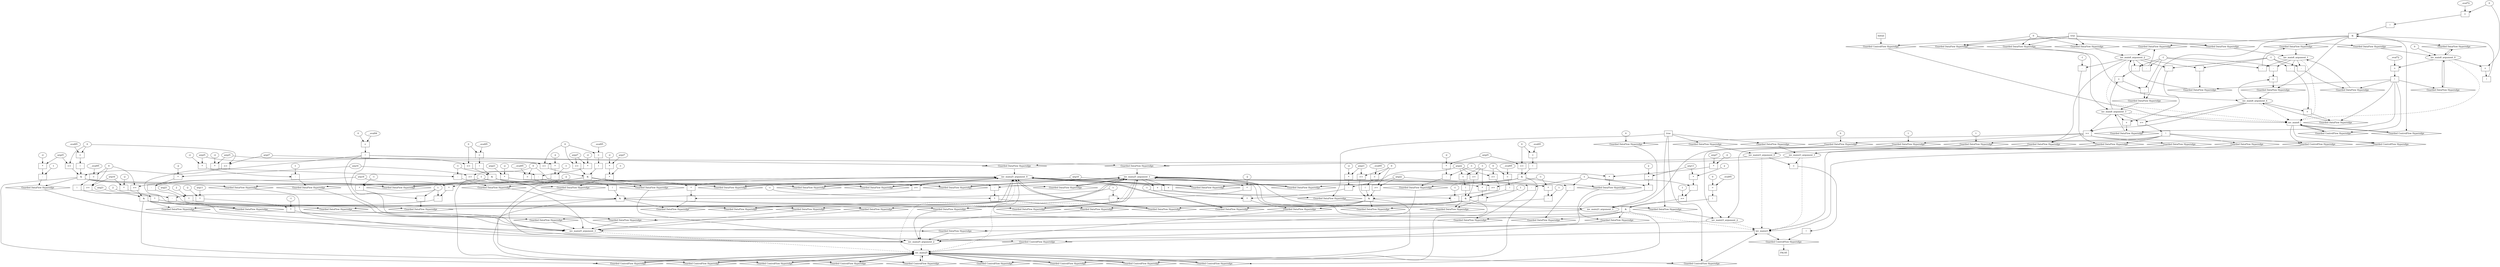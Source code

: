digraph dag {
inv_main23 [label="inv_main23" shape="rect"];
inv_main25 [label="inv_main25" shape="rect"];
inv_main8 [label="inv_main8" shape="rect"];
FALSE [label="FALSE" shape="rect"];
Initial [label="Initial" shape="rect"];
ControlFowHyperEdge_0 [label="Guarded ControlFlow Hyperedge" shape="diamond"];
Initial -> ControlFowHyperEdge_0[label=""]
ControlFowHyperEdge_0 -> inv_main8[label=""]
ControlFowHyperEdge_1 [label="Guarded ControlFlow Hyperedge" shape="diamond"];
inv_main23 -> ControlFowHyperEdge_1[label=""]
ControlFowHyperEdge_1 -> inv_main25[label=""]
ControlFowHyperEdge_2 [label="Guarded ControlFlow Hyperedge" shape="diamond"];
inv_main25 -> ControlFowHyperEdge_2[label=""]
ControlFowHyperEdge_2 -> inv_main23[label=""]
ControlFowHyperEdge_3 [label="Guarded ControlFlow Hyperedge" shape="diamond"];
inv_main25 -> ControlFowHyperEdge_3[label=""]
ControlFowHyperEdge_3 -> inv_main25[label=""]
ControlFowHyperEdge_4 [label="Guarded ControlFlow Hyperedge" shape="diamond"];
inv_main25 -> ControlFowHyperEdge_4[label=""]
ControlFowHyperEdge_4 -> inv_main25[label=""]
ControlFowHyperEdge_5 [label="Guarded ControlFlow Hyperedge" shape="diamond"];
inv_main25 -> ControlFowHyperEdge_5[label=""]
ControlFowHyperEdge_5 -> inv_main25[label=""]
ControlFowHyperEdge_6 [label="Guarded ControlFlow Hyperedge" shape="diamond"];
inv_main25 -> ControlFowHyperEdge_6[label=""]
ControlFowHyperEdge_6 -> inv_main25[label=""]
ControlFowHyperEdge_7 [label="Guarded ControlFlow Hyperedge" shape="diamond"];
inv_main25 -> ControlFowHyperEdge_7[label=""]
ControlFowHyperEdge_7 -> inv_main25[label=""]
ControlFowHyperEdge_8 [label="Guarded ControlFlow Hyperedge" shape="diamond"];
inv_main25 -> ControlFowHyperEdge_8[label=""]
ControlFowHyperEdge_8 -> inv_main25[label=""]
ControlFowHyperEdge_9 [label="Guarded ControlFlow Hyperedge" shape="diamond"];
inv_main25 -> ControlFowHyperEdge_9[label=""]
ControlFowHyperEdge_9 -> inv_main25[label=""]
ControlFowHyperEdge_10 [label="Guarded ControlFlow Hyperedge" shape="diamond"];
inv_main25 -> ControlFowHyperEdge_10[label=""]
ControlFowHyperEdge_10 -> inv_main25[label=""]
ControlFowHyperEdge_11 [label="Guarded ControlFlow Hyperedge" shape="diamond"];
inv_main25 -> ControlFowHyperEdge_11[label=""]
ControlFowHyperEdge_11 -> inv_main25[label=""]
ControlFowHyperEdge_12 [label="Guarded ControlFlow Hyperedge" shape="diamond"];
inv_main8 -> ControlFowHyperEdge_12[label=""]
ControlFowHyperEdge_12 -> inv_main8[label=""]
ControlFowHyperEdge_13 [label="Guarded ControlFlow Hyperedge" shape="diamond"];
inv_main8 -> ControlFowHyperEdge_13[label=""]
ControlFowHyperEdge_13 -> inv_main8[label=""]
ControlFowHyperEdge_14 [label="Guarded ControlFlow Hyperedge" shape="diamond"];
inv_main8 -> ControlFowHyperEdge_14[label=""]
ControlFowHyperEdge_14 -> inv_main23[label=""]
ControlFowHyperEdge_15 [label="Guarded ControlFlow Hyperedge" shape="diamond"];
inv_main8 -> ControlFowHyperEdge_15[label=""]
ControlFowHyperEdge_15 -> inv_main23[label=""]
ControlFowHyperEdge_16 [label="Guarded ControlFlow Hyperedge" shape="diamond"];
inv_main23 -> ControlFowHyperEdge_16[label=""]
ControlFowHyperEdge_16 -> FALSE[label=""]
inv_main8_argument_0 [label="inv_main8_argument_0" shape="oval"];
inv_main8_argument_0 -> inv_main8[label="" style="dashed"]
inv_main8_argument_1 [label="inv_main8_argument_1" shape="oval"];
inv_main8_argument_1 -> inv_main8[label="" style="dashed"]
inv_main8_argument_2 [label="inv_main8_argument_2" shape="oval"];
inv_main8_argument_2 -> inv_main8[label="" style="dashed"]
inv_main8_argument_3 [label="inv_main8_argument_3" shape="oval"];
inv_main8_argument_3 -> inv_main8[label="" style="dashed"]
inv_main8_argument_4 [label="inv_main8_argument_4" shape="oval"];
inv_main8_argument_4 -> inv_main8[label="" style="dashed"]
inv_main25_argument_0 [label="inv_main25_argument_0" shape="oval"];
inv_main25_argument_0 -> inv_main25[label="" style="dashed"]
inv_main25_argument_1 [label="inv_main25_argument_1" shape="oval"];
inv_main25_argument_1 -> inv_main25[label="" style="dashed"]
inv_main25_argument_2 [label="inv_main25_argument_2" shape="oval"];
inv_main25_argument_2 -> inv_main25[label="" style="dashed"]
inv_main25_argument_3 [label="inv_main25_argument_3" shape="oval"];
inv_main25_argument_3 -> inv_main25[label="" style="dashed"]
inv_main23_argument_0 [label="inv_main23_argument_0" shape="oval"];
inv_main23_argument_0 -> inv_main23[label="" style="dashed"]
inv_main23_argument_1 [label="inv_main23_argument_1" shape="oval"];
inv_main23_argument_1 -> inv_main23[label="" style="dashed"]
inv_main23_argument_2 [label="inv_main23_argument_2" shape="oval"];
inv_main23_argument_2 -> inv_main23[label="" style="dashed"]
inv_main23_argument_3 [label="inv_main23_argument_3" shape="oval"];
inv_main23_argument_3 -> inv_main23[label="" style="dashed"]

true_0 [label="true" shape="rect"];
true_0->ControlFowHyperEdge_0 [label=""];
xxxinv_main8___Initial_0xxxdataFlow_0_node_0 [label="0"];

xxxinv_main8___Initial_0xxxdataFlow_0_node_0->DataFowHyperEdge_0_inv_main8_argument_1 [label=""];

xxxinv_main8___Initial_0xxxdataFlow_0_node_0->DataFowHyperEdge_0_inv_main8_argument_2 [label=""];

xxxinv_main8___Initial_0xxxdataFlow_0_node_0->DataFowHyperEdge_0_inv_main8_argument_3 [label=""];

xxxinv_main8___Initial_0xxxdataFlow_0_node_0->DataFowHyperEdge_0_inv_main8_argument_4 [label=""];
xxxinv_main25___inv_main23_1xxxguard_0_node_0 [label="!" shape="rect"];
xxxinv_main25___inv_main23_1xxxguard_0_node_1 [label="=" shape="rect"];
xxxinv_main25___inv_main23_1xxxguard_0_node_2 [label="__eval94"];
xxxinv_main25___inv_main23_1xxxguard_0_node_3 [label="0"];
xxxinv_main25___inv_main23_1xxxguard_0_node_1->xxxinv_main25___inv_main23_1xxxguard_0_node_0
xxxinv_main25___inv_main23_1xxxguard_0_node_2->xxxinv_main25___inv_main23_1xxxguard_0_node_1
xxxinv_main25___inv_main23_1xxxguard_0_node_3->xxxinv_main25___inv_main23_1xxxguard_0_node_1

xxxinv_main25___inv_main23_1xxxguard_0_node_0->ControlFowHyperEdge_1 [label=""];
true_2 [label="true" shape="rect"];
true_2->ControlFowHyperEdge_2 [label=""];
xxxinv_main23___inv_main25_2xxxdataFlow_0_node_0 [label="-" shape="rect"];
xxxinv_main23___inv_main25_2xxxdataFlow_0_node_1 [label="+" shape="rect"];
xxxinv_main23___inv_main25_2xxxdataFlow_0_node_4 [label="-1"];
xxxinv_main23___inv_main25_2xxxdataFlow_0_node_1->xxxinv_main23___inv_main25_2xxxdataFlow_0_node_0
xxxinv_main23___inv_main25_2xxxdataFlow_0_node_4->xxxinv_main23___inv_main25_2xxxdataFlow_0_node_0
inv_main25_argument_0->xxxinv_main23___inv_main25_2xxxdataFlow_0_node_1
inv_main25_argument_1->xxxinv_main23___inv_main25_2xxxdataFlow_0_node_1

xxxinv_main23___inv_main25_2xxxdataFlow_0_node_0->DataFowHyperEdge_2_inv_main23_argument_2 [label=""];
xxxinv_main23___inv_main25_2xxxdataFlow1_node_0 [label="+" shape="rect"];
inv_main25_argument_0->xxxinv_main23___inv_main25_2xxxdataFlow1_node_0
inv_main25_argument_1->xxxinv_main23___inv_main25_2xxxdataFlow1_node_0

xxxinv_main23___inv_main25_2xxxdataFlow1_node_0->DataFowHyperEdge_2_inv_main23_argument_3 [label=""];
xxxinv_main25___inv_main25_3xxx_and [label="&" shape="rect"];
xxxinv_main25___inv_main25_3xxxguard_0_node_0 [label=">=" shape="rect"];
xxxinv_main25___inv_main25_3xxxguard_0_node_1 [label="-" shape="rect"];
xxxinv_main25___inv_main25_3xxxguard_0_node_2 [label="*" shape="rect"];
xxxinv_main25___inv_main25_3xxxguard_0_node_3 [label="2"];
xxxinv_main25___inv_main25_3xxxguard_0_node_6 [label="1"];
xxxinv_main25___inv_main25_3xxxguard_0_node_1->xxxinv_main25___inv_main25_3xxxguard_0_node_0
xxxinv_main25___inv_main25_3xxxguard_0_node_6->xxxinv_main25___inv_main25_3xxxguard_0_node_0
xxxinv_main25___inv_main25_3xxxguard_0_node_2->xxxinv_main25___inv_main25_3xxxguard_0_node_1
xxxinv_main25___inv_main25_3xxxdataFlow_0_node_2->xxxinv_main25___inv_main25_3xxxguard_0_node_1
xxxinv_main25___inv_main25_3xxxguard_0_node_3->xxxinv_main25___inv_main25_3xxxguard_0_node_2
xxxinv_main25___inv_main25_3xxxdataFlow2_node_3->xxxinv_main25___inv_main25_3xxxguard_0_node_2

xxxinv_main25___inv_main25_3xxxguard_0_node_0->xxxinv_main25___inv_main25_3xxx_and [label=""];
xxxinv_main25___inv_main25_3xxxguard1_node_0 [label="!" shape="rect"];
xxxinv_main25___inv_main25_3xxxguard1_node_1 [label="=" shape="rect"];
xxxinv_main25___inv_main25_3xxxguard1_node_2 [label="__eval95"];
xxxinv_main25___inv_main25_3xxxguard1_node_3 [label="0"];
xxxinv_main25___inv_main25_3xxxguard1_node_1->xxxinv_main25___inv_main25_3xxxguard1_node_0
xxxinv_main25___inv_main25_3xxxguard1_node_2->xxxinv_main25___inv_main25_3xxxguard1_node_1
xxxinv_main25___inv_main25_3xxxguard1_node_3->xxxinv_main25___inv_main25_3xxxguard1_node_1

xxxinv_main25___inv_main25_3xxxguard1_node_0->xxxinv_main25___inv_main25_3xxx_and [label=""];
xxxinv_main25___inv_main25_3xxx_and->ControlFowHyperEdge_3 [label=""];
xxxinv_main25___inv_main25_3xxxdataFlow_0_node_0 [label="-" shape="rect"];
xxxinv_main25___inv_main25_3xxxdataFlow_0_node_2 [label="-1"];
inv_main25_argument_0->xxxinv_main25___inv_main25_3xxxdataFlow_0_node_0
xxxinv_main25___inv_main25_3xxxdataFlow_0_node_2->xxxinv_main25___inv_main25_3xxxdataFlow_0_node_0

xxxinv_main25___inv_main25_3xxxdataFlow_0_node_0->DataFowHyperEdge_3_inv_main25_argument_0 [label=""];
xxxinv_main25___inv_main25_3xxxdataFlow1_node_0 [label="-" shape="rect"];
inv_main25_argument_1->xxxinv_main25___inv_main25_3xxxdataFlow1_node_0
xxxinv_main25___inv_main25_3xxxdataFlow_0_node_2->xxxinv_main25___inv_main25_3xxxdataFlow1_node_0

xxxinv_main25___inv_main25_3xxxdataFlow1_node_0->DataFowHyperEdge_3_inv_main25_argument_1 [label=""];
xxxinv_main25___inv_main25_3xxxdataFlow2_node_0 [label="-" shape="rect"];
xxxinv_main25___inv_main25_3xxxdataFlow2_node_1 [label="*" shape="rect"];
xxxinv_main25___inv_main25_3xxxdataFlow2_node_2 [label="2"];
xxxinv_main25___inv_main25_3xxxdataFlow2_node_3 [label="arg13"];
xxxinv_main25___inv_main25_3xxxdataFlow2_node_1->xxxinv_main25___inv_main25_3xxxdataFlow2_node_0
xxxinv_main25___inv_main25_3xxxdataFlow_0_node_2->xxxinv_main25___inv_main25_3xxxdataFlow2_node_0
xxxinv_main25___inv_main25_3xxxdataFlow2_node_2->xxxinv_main25___inv_main25_3xxxdataFlow2_node_1
xxxinv_main25___inv_main25_3xxxdataFlow2_node_3->xxxinv_main25___inv_main25_3xxxdataFlow2_node_1

xxxinv_main25___inv_main25_3xxxdataFlow2_node_0->DataFowHyperEdge_3_inv_main25_argument_2 [label=""];
xxxinv_main25___inv_main25_3xxxdataFlow3_node_0 [label="*" shape="rect"];
xxxinv_main25___inv_main25_3xxxdataFlow3_node_1 [label="-1"];
xxxinv_main25___inv_main25_3xxxdataFlow3_node_2 [label="*" shape="rect"];
xxxinv_main25___inv_main25_3xxxdataFlow3_node_3 [label="-2"];
xxxinv_main25___inv_main25_3xxxdataFlow3_node_4 [label="arg11"];
xxxinv_main25___inv_main25_3xxxdataFlow3_node_1->xxxinv_main25___inv_main25_3xxxdataFlow3_node_0
xxxinv_main25___inv_main25_3xxxdataFlow3_node_2->xxxinv_main25___inv_main25_3xxxdataFlow3_node_0
xxxinv_main25___inv_main25_3xxxdataFlow3_node_4->xxxinv_main25___inv_main25_3xxxdataFlow3_node_2
xxxinv_main25___inv_main25_3xxxdataFlow3_node_3->xxxinv_main25___inv_main25_3xxxdataFlow3_node_2

xxxinv_main25___inv_main25_3xxxdataFlow3_node_0->DataFowHyperEdge_3_inv_main25_argument_3 [label=""];
xxxinv_main25___inv_main25_4xxx_and [label="&" shape="rect"];
xxxinv_main25___inv_main25_4xxxguard_0_node_0 [label="!" shape="rect"];
xxxinv_main25___inv_main25_4xxxguard_0_node_1 [label="=" shape="rect"];
xxxinv_main25___inv_main25_4xxxguard_0_node_2 [label="__eval95"];
xxxinv_main25___inv_main25_4xxxguard_0_node_3 [label="0"];
xxxinv_main25___inv_main25_4xxxguard_0_node_1->xxxinv_main25___inv_main25_4xxxguard_0_node_0
xxxinv_main25___inv_main25_4xxxguard_0_node_2->xxxinv_main25___inv_main25_4xxxguard_0_node_1
xxxinv_main25___inv_main25_4xxxguard_0_node_3->xxxinv_main25___inv_main25_4xxxguard_0_node_1

xxxinv_main25___inv_main25_4xxxguard_0_node_0->xxxinv_main25___inv_main25_4xxx_and [label=""];
xxxinv_main25___inv_main25_4xxxguard1_node_0 [label=">=" shape="rect"];
xxxinv_main25___inv_main25_4xxxdataFlow1_node_4->xxxinv_main25___inv_main25_4xxxguard1_node_0
xxxinv_main25___inv_main25_4xxxguard_0_node_3->xxxinv_main25___inv_main25_4xxxguard1_node_0

xxxinv_main25___inv_main25_4xxxguard1_node_0->xxxinv_main25___inv_main25_4xxx_and [label=""];
xxxinv_main25___inv_main25_4xxxguard2_node_0 [label=">=" shape="rect"];
xxxinv_main25___inv_main25_4xxxdataFlow2_node_4->xxxinv_main25___inv_main25_4xxxguard2_node_0
xxxinv_main25___inv_main25_4xxxguard_0_node_3->xxxinv_main25___inv_main25_4xxxguard2_node_0

xxxinv_main25___inv_main25_4xxxguard2_node_0->xxxinv_main25___inv_main25_4xxx_and [label=""];
xxxinv_main25___inv_main25_4xxx_and->ControlFowHyperEdge_4 [label=""];
xxxinv_main25___inv_main25_4xxxdataFlow_0_node_0 [label="-" shape="rect"];
xxxinv_main25___inv_main25_4xxxdataFlow_0_node_1 [label="1"];
xxxinv_main25___inv_main25_4xxxdataFlow_0_node_2 [label="*" shape="rect"];
xxxinv_main25___inv_main25_4xxxdataFlow_0_node_3 [label="-1"];
xxxinv_main25___inv_main25_4xxxdataFlow_0_node_1->xxxinv_main25___inv_main25_4xxxdataFlow_0_node_0
xxxinv_main25___inv_main25_4xxxdataFlow_0_node_2->xxxinv_main25___inv_main25_4xxxdataFlow_0_node_0
inv_main25_argument_0->xxxinv_main25___inv_main25_4xxxdataFlow_0_node_2
xxxinv_main25___inv_main25_4xxxdataFlow_0_node_3->xxxinv_main25___inv_main25_4xxxdataFlow_0_node_2

xxxinv_main25___inv_main25_4xxxdataFlow_0_node_0->DataFowHyperEdge_4_inv_main25_argument_0 [label=""];
xxxinv_main25___inv_main25_4xxxdataFlow1_node_0 [label="-" shape="rect"];
xxxinv_main25___inv_main25_4xxxdataFlow1_node_2 [label="*" shape="rect"];
xxxinv_main25___inv_main25_4xxxdataFlow1_node_3 [label="-2"];
xxxinv_main25___inv_main25_4xxxdataFlow1_node_4 [label="arg18"];
xxxinv_main25___inv_main25_4xxxdataFlow_0_node_1->xxxinv_main25___inv_main25_4xxxdataFlow1_node_0
xxxinv_main25___inv_main25_4xxxdataFlow1_node_2->xxxinv_main25___inv_main25_4xxxdataFlow1_node_0
xxxinv_main25___inv_main25_4xxxdataFlow1_node_4->xxxinv_main25___inv_main25_4xxxdataFlow1_node_2
xxxinv_main25___inv_main25_4xxxdataFlow1_node_3->xxxinv_main25___inv_main25_4xxxdataFlow1_node_2

xxxinv_main25___inv_main25_4xxxdataFlow1_node_0->DataFowHyperEdge_4_inv_main25_argument_2 [label=""];
xxxinv_main25___inv_main25_4xxxdataFlow2_node_0 [label="-" shape="rect"];
xxxinv_main25___inv_main25_4xxxdataFlow2_node_2 [label="*" shape="rect"];
xxxinv_main25___inv_main25_4xxxdataFlow2_node_3 [label="-2"];
xxxinv_main25___inv_main25_4xxxdataFlow2_node_4 [label="arg16"];
xxxinv_main25___inv_main25_4xxxdataFlow_0_node_1->xxxinv_main25___inv_main25_4xxxdataFlow2_node_0
xxxinv_main25___inv_main25_4xxxdataFlow2_node_2->xxxinv_main25___inv_main25_4xxxdataFlow2_node_0
xxxinv_main25___inv_main25_4xxxdataFlow2_node_4->xxxinv_main25___inv_main25_4xxxdataFlow2_node_2
xxxinv_main25___inv_main25_4xxxdataFlow2_node_3->xxxinv_main25___inv_main25_4xxxdataFlow2_node_2

xxxinv_main25___inv_main25_4xxxdataFlow2_node_0->DataFowHyperEdge_4_inv_main25_argument_3 [label=""];
xxxinv_main25___inv_main25_5xxx_and [label="&" shape="rect"];
xxxinv_main25___inv_main25_5xxxguard_0_node_0 [label="!" shape="rect"];
xxxinv_main25___inv_main25_5xxxguard_0_node_1 [label="=" shape="rect"];
xxxinv_main25___inv_main25_5xxxguard_0_node_2 [label="__eval95"];
xxxinv_main25___inv_main25_5xxxguard_0_node_3 [label="0"];
xxxinv_main25___inv_main25_5xxxguard_0_node_1->xxxinv_main25___inv_main25_5xxxguard_0_node_0
xxxinv_main25___inv_main25_5xxxguard_0_node_2->xxxinv_main25___inv_main25_5xxxguard_0_node_1
xxxinv_main25___inv_main25_5xxxguard_0_node_3->xxxinv_main25___inv_main25_5xxxguard_0_node_1

xxxinv_main25___inv_main25_5xxxguard_0_node_0->xxxinv_main25___inv_main25_5xxx_and [label=""];
xxxinv_main25___inv_main25_5xxxguard1_node_0 [label=">=" shape="rect"];
xxxinv_main25___inv_main25_5xxxdataFlow1_node_4->xxxinv_main25___inv_main25_5xxxguard1_node_0
xxxinv_main25___inv_main25_5xxxguard_0_node_3->xxxinv_main25___inv_main25_5xxxguard1_node_0

xxxinv_main25___inv_main25_5xxxguard1_node_0->xxxinv_main25___inv_main25_5xxx_and [label=""];
xxxinv_main25___inv_main25_5xxxguard2_node_0 [label=">=" shape="rect"];
xxxinv_main25___inv_main25_5xxxguard_0_node_3->xxxinv_main25___inv_main25_5xxxguard2_node_0
xxxinv_main25___inv_main25_5xxxdataFlow2_node_4->xxxinv_main25___inv_main25_5xxxguard2_node_0

xxxinv_main25___inv_main25_5xxxguard2_node_0->xxxinv_main25___inv_main25_5xxx_and [label=""];
xxxinv_main25___inv_main25_5xxx_and->ControlFowHyperEdge_5 [label=""];
xxxinv_main25___inv_main25_5xxxdataFlow_0_node_0 [label="-" shape="rect"];
xxxinv_main25___inv_main25_5xxxdataFlow_0_node_1 [label="1"];
xxxinv_main25___inv_main25_5xxxdataFlow_0_node_2 [label="*" shape="rect"];
xxxinv_main25___inv_main25_5xxxdataFlow_0_node_3 [label="-1"];
xxxinv_main25___inv_main25_5xxxdataFlow_0_node_1->xxxinv_main25___inv_main25_5xxxdataFlow_0_node_0
xxxinv_main25___inv_main25_5xxxdataFlow_0_node_2->xxxinv_main25___inv_main25_5xxxdataFlow_0_node_0
inv_main25_argument_0->xxxinv_main25___inv_main25_5xxxdataFlow_0_node_2
xxxinv_main25___inv_main25_5xxxdataFlow_0_node_3->xxxinv_main25___inv_main25_5xxxdataFlow_0_node_2

xxxinv_main25___inv_main25_5xxxdataFlow_0_node_0->DataFowHyperEdge_5_inv_main25_argument_0 [label=""];
xxxinv_main25___inv_main25_5xxxdataFlow1_node_0 [label="-" shape="rect"];
xxxinv_main25___inv_main25_5xxxdataFlow1_node_2 [label="*" shape="rect"];
xxxinv_main25___inv_main25_5xxxdataFlow1_node_3 [label="-2"];
xxxinv_main25___inv_main25_5xxxdataFlow1_node_4 [label="arg18"];
xxxinv_main25___inv_main25_5xxxdataFlow_0_node_1->xxxinv_main25___inv_main25_5xxxdataFlow1_node_0
xxxinv_main25___inv_main25_5xxxdataFlow1_node_2->xxxinv_main25___inv_main25_5xxxdataFlow1_node_0
xxxinv_main25___inv_main25_5xxxdataFlow1_node_4->xxxinv_main25___inv_main25_5xxxdataFlow1_node_2
xxxinv_main25___inv_main25_5xxxdataFlow1_node_3->xxxinv_main25___inv_main25_5xxxdataFlow1_node_2

xxxinv_main25___inv_main25_5xxxdataFlow1_node_0->DataFowHyperEdge_5_inv_main25_argument_2 [label=""];
xxxinv_main25___inv_main25_5xxxdataFlow2_node_0 [label="-" shape="rect"];
xxxinv_main25___inv_main25_5xxxdataFlow_0_node_3 [label="-1"];
xxxinv_main25___inv_main25_5xxxdataFlow2_node_2 [label="*" shape="rect"];
xxxinv_main25___inv_main25_5xxxdataFlow2_node_3 [label="-2"];
xxxinv_main25___inv_main25_5xxxdataFlow2_node_4 [label="arg16"];
xxxinv_main25___inv_main25_5xxxdataFlow_0_node_3->xxxinv_main25___inv_main25_5xxxdataFlow2_node_0
xxxinv_main25___inv_main25_5xxxdataFlow2_node_2->xxxinv_main25___inv_main25_5xxxdataFlow2_node_0
xxxinv_main25___inv_main25_5xxxdataFlow2_node_4->xxxinv_main25___inv_main25_5xxxdataFlow2_node_2
xxxinv_main25___inv_main25_5xxxdataFlow2_node_3->xxxinv_main25___inv_main25_5xxxdataFlow2_node_2

xxxinv_main25___inv_main25_5xxxdataFlow2_node_0->DataFowHyperEdge_5_inv_main25_argument_3 [label=""];
xxxinv_main25___inv_main25_6xxx_and [label="&" shape="rect"];
xxxinv_main25___inv_main25_6xxxguard_0_node_0 [label="!" shape="rect"];
xxxinv_main25___inv_main25_6xxxguard_0_node_1 [label="=" shape="rect"];
xxxinv_main25___inv_main25_6xxxguard_0_node_2 [label="__eval95"];
xxxinv_main25___inv_main25_6xxxguard_0_node_3 [label="0"];
xxxinv_main25___inv_main25_6xxxguard_0_node_1->xxxinv_main25___inv_main25_6xxxguard_0_node_0
xxxinv_main25___inv_main25_6xxxguard_0_node_2->xxxinv_main25___inv_main25_6xxxguard_0_node_1
xxxinv_main25___inv_main25_6xxxguard_0_node_3->xxxinv_main25___inv_main25_6xxxguard_0_node_1

xxxinv_main25___inv_main25_6xxxguard_0_node_0->xxxinv_main25___inv_main25_6xxx_and [label=""];
xxxinv_main25___inv_main25_6xxxguard1_node_0 [label="!" shape="rect"];
xxxinv_main25___inv_main25_6xxxguard1_node_1 [label="=" shape="rect"];
xxxinv_main25___inv_main25_6xxxdataFlow_0_node_3 [label="-1"];
xxxinv_main25___inv_main25_6xxxguard1_node_1->xxxinv_main25___inv_main25_6xxxguard1_node_0
xxxinv_main25___inv_main25_6xxxdataFlow1_node_6->xxxinv_main25___inv_main25_6xxxguard1_node_1
xxxinv_main25___inv_main25_6xxxdataFlow_0_node_3->xxxinv_main25___inv_main25_6xxxguard1_node_1

xxxinv_main25___inv_main25_6xxxguard1_node_0->xxxinv_main25___inv_main25_6xxx_and [label=""];
xxxinv_main25___inv_main25_6xxxguard2_node_0 [label=">=" shape="rect"];
xxxinv_main25___inv_main25_6xxxguard_0_node_3->xxxinv_main25___inv_main25_6xxxguard2_node_0
xxxinv_main25___inv_main25_6xxxdataFlow1_node_6->xxxinv_main25___inv_main25_6xxxguard2_node_0

xxxinv_main25___inv_main25_6xxxguard2_node_0->xxxinv_main25___inv_main25_6xxx_and [label=""];
xxxinv_main25___inv_main25_6xxxguard3_node_0 [label=">=" shape="rect"];
xxxinv_main25___inv_main25_6xxxdataFlow1_node_6->xxxinv_main25___inv_main25_6xxxguard3_node_0
xxxinv_main25___inv_main25_6xxxdataFlow_0_node_3->xxxinv_main25___inv_main25_6xxxguard3_node_0

xxxinv_main25___inv_main25_6xxxguard3_node_0->xxxinv_main25___inv_main25_6xxx_and [label=""];
xxxinv_main25___inv_main25_6xxx_and->ControlFowHyperEdge_6 [label=""];
xxxinv_main25___inv_main25_6xxxdataFlow_0_node_0 [label="-" shape="rect"];
xxxinv_main25___inv_main25_6xxxdataFlow_0_node_1 [label="1"];
xxxinv_main25___inv_main25_6xxxdataFlow_0_node_2 [label="*" shape="rect"];
xxxinv_main25___inv_main25_6xxxdataFlow_0_node_3 [label="-1"];
xxxinv_main25___inv_main25_6xxxdataFlow_0_node_1->xxxinv_main25___inv_main25_6xxxdataFlow_0_node_0
xxxinv_main25___inv_main25_6xxxdataFlow_0_node_2->xxxinv_main25___inv_main25_6xxxdataFlow_0_node_0
inv_main25_argument_1->xxxinv_main25___inv_main25_6xxxdataFlow_0_node_2
xxxinv_main25___inv_main25_6xxxdataFlow_0_node_3->xxxinv_main25___inv_main25_6xxxdataFlow_0_node_2

xxxinv_main25___inv_main25_6xxxdataFlow_0_node_0->DataFowHyperEdge_6_inv_main25_argument_1 [label=""];
xxxinv_main25___inv_main25_6xxxdataFlow1_node_0 [label="*" shape="rect"];
xxxinv_main25___inv_main25_6xxxdataFlow1_node_1 [label="-1"];
xxxinv_main25___inv_main25_6xxxdataFlow1_node_2 [label="-" shape="rect"];
xxxinv_main25___inv_main25_6xxxdataFlow1_node_3 [label="*" shape="rect"];
xxxinv_main25___inv_main25_6xxxdataFlow1_node_4 [label="-2"];
xxxinv_main25___inv_main25_6xxxdataFlow1_node_5 [label="arg23"];
xxxinv_main25___inv_main25_6xxxdataFlow1_node_6 [label="arg22"];
xxxinv_main25___inv_main25_6xxxdataFlow1_node_1->xxxinv_main25___inv_main25_6xxxdataFlow1_node_0
xxxinv_main25___inv_main25_6xxxdataFlow1_node_2->xxxinv_main25___inv_main25_6xxxdataFlow1_node_0
xxxinv_main25___inv_main25_6xxxdataFlow1_node_3->xxxinv_main25___inv_main25_6xxxdataFlow1_node_2
xxxinv_main25___inv_main25_6xxxdataFlow1_node_6->xxxinv_main25___inv_main25_6xxxdataFlow1_node_2
xxxinv_main25___inv_main25_6xxxdataFlow1_node_4->xxxinv_main25___inv_main25_6xxxdataFlow1_node_3
xxxinv_main25___inv_main25_6xxxdataFlow1_node_5->xxxinv_main25___inv_main25_6xxxdataFlow1_node_3

xxxinv_main25___inv_main25_6xxxdataFlow1_node_0->DataFowHyperEdge_6_inv_main25_argument_2 [label=""];
xxxinv_main25___inv_main25_6xxxdataFlow2_node_0 [label="*" shape="rect"];
xxxinv_main25___inv_main25_6xxxdataFlow2_node_1 [label="2"];
xxxinv_main25___inv_main25_6xxxdataFlow2_node_2 [label="arg21"];
xxxinv_main25___inv_main25_6xxxdataFlow2_node_1->xxxinv_main25___inv_main25_6xxxdataFlow2_node_0
xxxinv_main25___inv_main25_6xxxdataFlow2_node_2->xxxinv_main25___inv_main25_6xxxdataFlow2_node_0

xxxinv_main25___inv_main25_6xxxdataFlow2_node_0->DataFowHyperEdge_6_inv_main25_argument_3 [label=""];
xxxinv_main25___inv_main25_7xxx_and [label="&" shape="rect"];
xxxinv_main25___inv_main25_7xxxguard_0_node_0 [label="!" shape="rect"];
xxxinv_main25___inv_main25_7xxxguard_0_node_1 [label="=" shape="rect"];
xxxinv_main25___inv_main25_7xxxguard_0_node_2 [label="__eval95"];
xxxinv_main25___inv_main25_7xxxguard_0_node_3 [label="0"];
xxxinv_main25___inv_main25_7xxxguard_0_node_1->xxxinv_main25___inv_main25_7xxxguard_0_node_0
xxxinv_main25___inv_main25_7xxxguard_0_node_2->xxxinv_main25___inv_main25_7xxxguard_0_node_1
xxxinv_main25___inv_main25_7xxxguard_0_node_3->xxxinv_main25___inv_main25_7xxxguard_0_node_1

xxxinv_main25___inv_main25_7xxxguard_0_node_0->xxxinv_main25___inv_main25_7xxx_and [label=""];
xxxinv_main25___inv_main25_7xxxguard1_node_0 [label=">=" shape="rect"];
xxxinv_main25___inv_main25_7xxxguard_0_node_3->xxxinv_main25___inv_main25_7xxxguard1_node_0
xxxinv_main25___inv_main25_7xxxdataFlow1_node_5->xxxinv_main25___inv_main25_7xxxguard1_node_0

xxxinv_main25___inv_main25_7xxxguard1_node_0->xxxinv_main25___inv_main25_7xxx_and [label=""];
xxxinv_main25___inv_main25_7xxxguard2_node_0 [label=">=" shape="rect"];
xxxinv_main25___inv_main25_7xxxguard_0_node_3->xxxinv_main25___inv_main25_7xxxguard2_node_0
xxxinv_main25___inv_main25_7xxxdataFlow1_node_6->xxxinv_main25___inv_main25_7xxxguard2_node_0

xxxinv_main25___inv_main25_7xxxguard2_node_0->xxxinv_main25___inv_main25_7xxx_and [label=""];
xxxinv_main25___inv_main25_7xxxguard3_node_0 [label=">=" shape="rect"];
xxxinv_main25___inv_main25_7xxxdataFlow_0_node_3 [label="-1"];
xxxinv_main25___inv_main25_7xxxdataFlow1_node_6->xxxinv_main25___inv_main25_7xxxguard3_node_0
xxxinv_main25___inv_main25_7xxxdataFlow_0_node_3->xxxinv_main25___inv_main25_7xxxguard3_node_0

xxxinv_main25___inv_main25_7xxxguard3_node_0->xxxinv_main25___inv_main25_7xxx_and [label=""];
xxxinv_main25___inv_main25_7xxx_and->ControlFowHyperEdge_7 [label=""];
xxxinv_main25___inv_main25_7xxxdataFlow_0_node_0 [label="-" shape="rect"];
xxxinv_main25___inv_main25_7xxxdataFlow_0_node_1 [label="1"];
xxxinv_main25___inv_main25_7xxxdataFlow_0_node_2 [label="*" shape="rect"];
xxxinv_main25___inv_main25_7xxxdataFlow_0_node_3 [label="-1"];
xxxinv_main25___inv_main25_7xxxdataFlow_0_node_1->xxxinv_main25___inv_main25_7xxxdataFlow_0_node_0
xxxinv_main25___inv_main25_7xxxdataFlow_0_node_2->xxxinv_main25___inv_main25_7xxxdataFlow_0_node_0
inv_main25_argument_1->xxxinv_main25___inv_main25_7xxxdataFlow_0_node_2
xxxinv_main25___inv_main25_7xxxdataFlow_0_node_3->xxxinv_main25___inv_main25_7xxxdataFlow_0_node_2

xxxinv_main25___inv_main25_7xxxdataFlow_0_node_0->DataFowHyperEdge_7_inv_main25_argument_1 [label=""];
xxxinv_main25___inv_main25_7xxxdataFlow1_node_0 [label="*" shape="rect"];
xxxinv_main25___inv_main25_7xxxdataFlow1_node_1 [label="-1"];
xxxinv_main25___inv_main25_7xxxdataFlow1_node_2 [label="-" shape="rect"];
xxxinv_main25___inv_main25_7xxxdataFlow1_node_3 [label="*" shape="rect"];
xxxinv_main25___inv_main25_7xxxdataFlow1_node_4 [label="-2"];
xxxinv_main25___inv_main25_7xxxdataFlow1_node_5 [label="arg23"];
xxxinv_main25___inv_main25_7xxxdataFlow1_node_6 [label="arg22"];
xxxinv_main25___inv_main25_7xxxdataFlow1_node_1->xxxinv_main25___inv_main25_7xxxdataFlow1_node_0
xxxinv_main25___inv_main25_7xxxdataFlow1_node_2->xxxinv_main25___inv_main25_7xxxdataFlow1_node_0
xxxinv_main25___inv_main25_7xxxdataFlow1_node_3->xxxinv_main25___inv_main25_7xxxdataFlow1_node_2
xxxinv_main25___inv_main25_7xxxdataFlow1_node_6->xxxinv_main25___inv_main25_7xxxdataFlow1_node_2
xxxinv_main25___inv_main25_7xxxdataFlow1_node_4->xxxinv_main25___inv_main25_7xxxdataFlow1_node_3
xxxinv_main25___inv_main25_7xxxdataFlow1_node_5->xxxinv_main25___inv_main25_7xxxdataFlow1_node_3

xxxinv_main25___inv_main25_7xxxdataFlow1_node_0->DataFowHyperEdge_7_inv_main25_argument_2 [label=""];
xxxinv_main25___inv_main25_7xxxdataFlow2_node_0 [label="*" shape="rect"];
xxxinv_main25___inv_main25_7xxxdataFlow2_node_1 [label="2"];
xxxinv_main25___inv_main25_7xxxdataFlow2_node_2 [label="arg21"];
xxxinv_main25___inv_main25_7xxxdataFlow2_node_1->xxxinv_main25___inv_main25_7xxxdataFlow2_node_0
xxxinv_main25___inv_main25_7xxxdataFlow2_node_2->xxxinv_main25___inv_main25_7xxxdataFlow2_node_0

xxxinv_main25___inv_main25_7xxxdataFlow2_node_0->DataFowHyperEdge_7_inv_main25_argument_3 [label=""];
xxxinv_main25___inv_main25_8xxx_and [label="&" shape="rect"];
xxxinv_main25___inv_main25_8xxxguard_0_node_0 [label="!" shape="rect"];
xxxinv_main25___inv_main25_8xxxguard_0_node_1 [label="=" shape="rect"];
xxxinv_main25___inv_main25_8xxxguard_0_node_2 [label="__eval95"];
xxxinv_main25___inv_main25_8xxxguard_0_node_3 [label="0"];
xxxinv_main25___inv_main25_8xxxguard_0_node_1->xxxinv_main25___inv_main25_8xxxguard_0_node_0
xxxinv_main25___inv_main25_8xxxguard_0_node_2->xxxinv_main25___inv_main25_8xxxguard_0_node_1
xxxinv_main25___inv_main25_8xxxguard_0_node_3->xxxinv_main25___inv_main25_8xxxguard_0_node_1

xxxinv_main25___inv_main25_8xxxguard_0_node_0->xxxinv_main25___inv_main25_8xxx_and [label=""];
xxxinv_main25___inv_main25_8xxxguard1_node_0 [label=">=" shape="rect"];
xxxinv_main25___inv_main25_8xxxguard_0_node_3->xxxinv_main25___inv_main25_8xxxguard1_node_0
xxxinv_main25___inv_main25_8xxxdataFlow_0_node_4->xxxinv_main25___inv_main25_8xxxguard1_node_0

xxxinv_main25___inv_main25_8xxxguard1_node_0->xxxinv_main25___inv_main25_8xxx_and [label=""];
xxxinv_main25___inv_main25_8xxxguard2_node_0 [label=">=" shape="rect"];
xxxinv_main25___inv_main25_8xxxdataFlow1_node_4->xxxinv_main25___inv_main25_8xxxguard2_node_0
xxxinv_main25___inv_main25_8xxxguard_0_node_3->xxxinv_main25___inv_main25_8xxxguard2_node_0

xxxinv_main25___inv_main25_8xxxguard2_node_0->xxxinv_main25___inv_main25_8xxx_and [label=""];
xxxinv_main25___inv_main25_8xxx_and->ControlFowHyperEdge_8 [label=""];
xxxinv_main25___inv_main25_8xxxdataFlow_0_node_0 [label="-" shape="rect"];
xxxinv_main25___inv_main25_8xxxdataFlow_0_node_1 [label="-1"];
xxxinv_main25___inv_main25_8xxxdataFlow_0_node_2 [label="*" shape="rect"];
xxxinv_main25___inv_main25_8xxxdataFlow_0_node_3 [label="-2"];
xxxinv_main25___inv_main25_8xxxdataFlow_0_node_4 [label="arg27"];
xxxinv_main25___inv_main25_8xxxdataFlow_0_node_1->xxxinv_main25___inv_main25_8xxxdataFlow_0_node_0
xxxinv_main25___inv_main25_8xxxdataFlow_0_node_2->xxxinv_main25___inv_main25_8xxxdataFlow_0_node_0
xxxinv_main25___inv_main25_8xxxdataFlow_0_node_4->xxxinv_main25___inv_main25_8xxxdataFlow_0_node_2
xxxinv_main25___inv_main25_8xxxdataFlow_0_node_3->xxxinv_main25___inv_main25_8xxxdataFlow_0_node_2

xxxinv_main25___inv_main25_8xxxdataFlow_0_node_0->DataFowHyperEdge_8_inv_main25_argument_2 [label=""];
xxxinv_main25___inv_main25_8xxxdataFlow1_node_0 [label="-" shape="rect"];
xxxinv_main25___inv_main25_8xxxdataFlow1_node_1 [label="1"];
xxxinv_main25___inv_main25_8xxxdataFlow1_node_2 [label="*" shape="rect"];
xxxinv_main25___inv_main25_8xxxdataFlow1_node_3 [label="-2"];
xxxinv_main25___inv_main25_8xxxdataFlow1_node_4 [label="arg25"];
xxxinv_main25___inv_main25_8xxxdataFlow1_node_1->xxxinv_main25___inv_main25_8xxxdataFlow1_node_0
xxxinv_main25___inv_main25_8xxxdataFlow1_node_2->xxxinv_main25___inv_main25_8xxxdataFlow1_node_0
xxxinv_main25___inv_main25_8xxxdataFlow1_node_4->xxxinv_main25___inv_main25_8xxxdataFlow1_node_2
xxxinv_main25___inv_main25_8xxxdataFlow1_node_3->xxxinv_main25___inv_main25_8xxxdataFlow1_node_2

xxxinv_main25___inv_main25_8xxxdataFlow1_node_0->DataFowHyperEdge_8_inv_main25_argument_3 [label=""];
xxxinv_main25___inv_main25_9xxx_and [label="&" shape="rect"];
xxxinv_main25___inv_main25_9xxxguard_0_node_0 [label="!" shape="rect"];
xxxinv_main25___inv_main25_9xxxguard_0_node_1 [label="=" shape="rect"];
xxxinv_main25___inv_main25_9xxxguard_0_node_2 [label="__eval95"];
xxxinv_main25___inv_main25_9xxxguard_0_node_3 [label="0"];
xxxinv_main25___inv_main25_9xxxguard_0_node_1->xxxinv_main25___inv_main25_9xxxguard_0_node_0
xxxinv_main25___inv_main25_9xxxguard_0_node_2->xxxinv_main25___inv_main25_9xxxguard_0_node_1
xxxinv_main25___inv_main25_9xxxguard_0_node_3->xxxinv_main25___inv_main25_9xxxguard_0_node_1

xxxinv_main25___inv_main25_9xxxguard_0_node_0->xxxinv_main25___inv_main25_9xxx_and [label=""];
xxxinv_main25___inv_main25_9xxxguard1_node_0 [label=">=" shape="rect"];
xxxinv_main25___inv_main25_9xxxdataFlow1_node_4->xxxinv_main25___inv_main25_9xxxguard1_node_0
xxxinv_main25___inv_main25_9xxxguard_0_node_3->xxxinv_main25___inv_main25_9xxxguard1_node_0

xxxinv_main25___inv_main25_9xxxguard1_node_0->xxxinv_main25___inv_main25_9xxx_and [label=""];
xxxinv_main25___inv_main25_9xxx_and->ControlFowHyperEdge_9 [label=""];
xxxinv_main25___inv_main25_9xxxdataFlow_0_node_0 [label="*" shape="rect"];
xxxinv_main25___inv_main25_9xxxdataFlow_0_node_1 [label="-1"];
xxxinv_main25___inv_main25_9xxxdataFlow_0_node_2 [label="*" shape="rect"];
xxxinv_main25___inv_main25_9xxxdataFlow_0_node_3 [label="-2"];
xxxinv_main25___inv_main25_9xxxdataFlow_0_node_4 [label="arg27"];
xxxinv_main25___inv_main25_9xxxdataFlow_0_node_1->xxxinv_main25___inv_main25_9xxxdataFlow_0_node_0
xxxinv_main25___inv_main25_9xxxdataFlow_0_node_2->xxxinv_main25___inv_main25_9xxxdataFlow_0_node_0
xxxinv_main25___inv_main25_9xxxdataFlow_0_node_4->xxxinv_main25___inv_main25_9xxxdataFlow_0_node_2
xxxinv_main25___inv_main25_9xxxdataFlow_0_node_3->xxxinv_main25___inv_main25_9xxxdataFlow_0_node_2

xxxinv_main25___inv_main25_9xxxdataFlow_0_node_0->DataFowHyperEdge_9_inv_main25_argument_2 [label=""];
xxxinv_main25___inv_main25_9xxxdataFlow1_node_0 [label="-" shape="rect"];
xxxinv_main25___inv_main25_9xxxdataFlow1_node_1 [label="1"];
xxxinv_main25___inv_main25_9xxxdataFlow1_node_2 [label="*" shape="rect"];
xxxinv_main25___inv_main25_9xxxdataFlow1_node_3 [label="-2"];
xxxinv_main25___inv_main25_9xxxdataFlow1_node_4 [label="arg25"];
xxxinv_main25___inv_main25_9xxxdataFlow1_node_1->xxxinv_main25___inv_main25_9xxxdataFlow1_node_0
xxxinv_main25___inv_main25_9xxxdataFlow1_node_2->xxxinv_main25___inv_main25_9xxxdataFlow1_node_0
xxxinv_main25___inv_main25_9xxxdataFlow1_node_4->xxxinv_main25___inv_main25_9xxxdataFlow1_node_2
xxxinv_main25___inv_main25_9xxxdataFlow1_node_3->xxxinv_main25___inv_main25_9xxxdataFlow1_node_2

xxxinv_main25___inv_main25_9xxxdataFlow1_node_0->DataFowHyperEdge_9_inv_main25_argument_3 [label=""];
xxxinv_main25___inv_main25_10xxx_and [label="&" shape="rect"];
xxxinv_main25___inv_main25_10xxxguard_0_node_0 [label="!" shape="rect"];
xxxinv_main25___inv_main25_10xxxguard_0_node_1 [label="=" shape="rect"];
xxxinv_main25___inv_main25_10xxxguard_0_node_2 [label="__eval95"];
xxxinv_main25___inv_main25_10xxxguard_0_node_3 [label="0"];
xxxinv_main25___inv_main25_10xxxguard_0_node_1->xxxinv_main25___inv_main25_10xxxguard_0_node_0
xxxinv_main25___inv_main25_10xxxguard_0_node_2->xxxinv_main25___inv_main25_10xxxguard_0_node_1
xxxinv_main25___inv_main25_10xxxguard_0_node_3->xxxinv_main25___inv_main25_10xxxguard_0_node_1

xxxinv_main25___inv_main25_10xxxguard_0_node_0->xxxinv_main25___inv_main25_10xxx_and [label=""];
xxxinv_main25___inv_main25_10xxxguard1_node_0 [label=">=" shape="rect"];
xxxinv_main25___inv_main25_10xxxguard_0_node_3->xxxinv_main25___inv_main25_10xxxguard1_node_0
xxxinv_main25___inv_main25_10xxxdataFlow_0_node_4->xxxinv_main25___inv_main25_10xxxguard1_node_0

xxxinv_main25___inv_main25_10xxxguard1_node_0->xxxinv_main25___inv_main25_10xxx_and [label=""];
xxxinv_main25___inv_main25_10xxxguard2_node_0 [label=">=" shape="rect"];
xxxinv_main25___inv_main25_10xxxguard_0_node_3->xxxinv_main25___inv_main25_10xxxguard2_node_0
xxxinv_main25___inv_main25_10xxxdataFlow1_node_4->xxxinv_main25___inv_main25_10xxxguard2_node_0

xxxinv_main25___inv_main25_10xxxguard2_node_0->xxxinv_main25___inv_main25_10xxx_and [label=""];
xxxinv_main25___inv_main25_10xxx_and->ControlFowHyperEdge_10 [label=""];
xxxinv_main25___inv_main25_10xxxdataFlow_0_node_0 [label="-" shape="rect"];
xxxinv_main25___inv_main25_10xxxdataFlow_0_node_1 [label="-1"];
xxxinv_main25___inv_main25_10xxxdataFlow_0_node_2 [label="*" shape="rect"];
xxxinv_main25___inv_main25_10xxxdataFlow_0_node_3 [label="-2"];
xxxinv_main25___inv_main25_10xxxdataFlow_0_node_4 [label="arg27"];
xxxinv_main25___inv_main25_10xxxdataFlow_0_node_1->xxxinv_main25___inv_main25_10xxxdataFlow_0_node_0
xxxinv_main25___inv_main25_10xxxdataFlow_0_node_2->xxxinv_main25___inv_main25_10xxxdataFlow_0_node_0
xxxinv_main25___inv_main25_10xxxdataFlow_0_node_4->xxxinv_main25___inv_main25_10xxxdataFlow_0_node_2
xxxinv_main25___inv_main25_10xxxdataFlow_0_node_3->xxxinv_main25___inv_main25_10xxxdataFlow_0_node_2

xxxinv_main25___inv_main25_10xxxdataFlow_0_node_0->DataFowHyperEdge_10_inv_main25_argument_2 [label=""];
xxxinv_main25___inv_main25_10xxxdataFlow1_node_0 [label="-" shape="rect"];
xxxinv_main25___inv_main25_10xxxdataFlow1_node_2 [label="*" shape="rect"];
xxxinv_main25___inv_main25_10xxxdataFlow1_node_3 [label="-2"];
xxxinv_main25___inv_main25_10xxxdataFlow1_node_4 [label="arg25"];
xxxinv_main25___inv_main25_10xxxdataFlow_0_node_1->xxxinv_main25___inv_main25_10xxxdataFlow1_node_0
xxxinv_main25___inv_main25_10xxxdataFlow1_node_2->xxxinv_main25___inv_main25_10xxxdataFlow1_node_0
xxxinv_main25___inv_main25_10xxxdataFlow1_node_4->xxxinv_main25___inv_main25_10xxxdataFlow1_node_2
xxxinv_main25___inv_main25_10xxxdataFlow1_node_3->xxxinv_main25___inv_main25_10xxxdataFlow1_node_2

xxxinv_main25___inv_main25_10xxxdataFlow1_node_0->DataFowHyperEdge_10_inv_main25_argument_3 [label=""];
xxxinv_main25___inv_main25_11xxx_and [label="&" shape="rect"];
xxxinv_main25___inv_main25_11xxxguard_0_node_0 [label="!" shape="rect"];
xxxinv_main25___inv_main25_11xxxguard_0_node_1 [label="=" shape="rect"];
xxxinv_main25___inv_main25_11xxxguard_0_node_2 [label="__eval95"];
xxxinv_main25___inv_main25_11xxxguard_0_node_3 [label="0"];
xxxinv_main25___inv_main25_11xxxguard_0_node_1->xxxinv_main25___inv_main25_11xxxguard_0_node_0
xxxinv_main25___inv_main25_11xxxguard_0_node_2->xxxinv_main25___inv_main25_11xxxguard_0_node_1
xxxinv_main25___inv_main25_11xxxguard_0_node_3->xxxinv_main25___inv_main25_11xxxguard_0_node_1

xxxinv_main25___inv_main25_11xxxguard_0_node_0->xxxinv_main25___inv_main25_11xxx_and [label=""];
xxxinv_main25___inv_main25_11xxxguard1_node_0 [label=">=" shape="rect"];
xxxinv_main25___inv_main25_11xxxguard_0_node_3->xxxinv_main25___inv_main25_11xxxguard1_node_0
xxxinv_main25___inv_main25_11xxxdataFlow1_node_4->xxxinv_main25___inv_main25_11xxxguard1_node_0

xxxinv_main25___inv_main25_11xxxguard1_node_0->xxxinv_main25___inv_main25_11xxx_and [label=""];
xxxinv_main25___inv_main25_11xxx_and->ControlFowHyperEdge_11 [label=""];
xxxinv_main25___inv_main25_11xxxdataFlow_0_node_0 [label="*" shape="rect"];
xxxinv_main25___inv_main25_11xxxdataFlow_0_node_1 [label="-1"];
xxxinv_main25___inv_main25_11xxxdataFlow_0_node_2 [label="*" shape="rect"];
xxxinv_main25___inv_main25_11xxxdataFlow_0_node_3 [label="-2"];
xxxinv_main25___inv_main25_11xxxdataFlow_0_node_4 [label="arg27"];
xxxinv_main25___inv_main25_11xxxdataFlow_0_node_1->xxxinv_main25___inv_main25_11xxxdataFlow_0_node_0
xxxinv_main25___inv_main25_11xxxdataFlow_0_node_2->xxxinv_main25___inv_main25_11xxxdataFlow_0_node_0
xxxinv_main25___inv_main25_11xxxdataFlow_0_node_4->xxxinv_main25___inv_main25_11xxxdataFlow_0_node_2
xxxinv_main25___inv_main25_11xxxdataFlow_0_node_3->xxxinv_main25___inv_main25_11xxxdataFlow_0_node_2

xxxinv_main25___inv_main25_11xxxdataFlow_0_node_0->DataFowHyperEdge_11_inv_main25_argument_2 [label=""];
xxxinv_main25___inv_main25_11xxxdataFlow1_node_0 [label="-" shape="rect"];
xxxinv_main25___inv_main25_11xxxdataFlow_0_node_1 [label="-1"];
xxxinv_main25___inv_main25_11xxxdataFlow1_node_2 [label="*" shape="rect"];
xxxinv_main25___inv_main25_11xxxdataFlow1_node_3 [label="-2"];
xxxinv_main25___inv_main25_11xxxdataFlow1_node_4 [label="arg25"];
xxxinv_main25___inv_main25_11xxxdataFlow_0_node_1->xxxinv_main25___inv_main25_11xxxdataFlow1_node_0
xxxinv_main25___inv_main25_11xxxdataFlow1_node_2->xxxinv_main25___inv_main25_11xxxdataFlow1_node_0
xxxinv_main25___inv_main25_11xxxdataFlow1_node_4->xxxinv_main25___inv_main25_11xxxdataFlow1_node_2
xxxinv_main25___inv_main25_11xxxdataFlow1_node_3->xxxinv_main25___inv_main25_11xxxdataFlow1_node_2

xxxinv_main25___inv_main25_11xxxdataFlow1_node_0->DataFowHyperEdge_11_inv_main25_argument_3 [label=""];
xxxinv_main8___inv_main8_12xxx_and [label="&" shape="rect"];
xxxinv_main8___inv_main8_12xxxguard_0_node_0 [label="!" shape="rect"];
xxxinv_main8___inv_main8_12xxxguard_0_node_1 [label="=" shape="rect"];
xxxinv_main8___inv_main8_12xxxguard_0_node_3 [label="0"];
xxxinv_main8___inv_main8_12xxxguard_0_node_1->xxxinv_main8___inv_main8_12xxxguard_0_node_0
inv_main8_argument_0->xxxinv_main8___inv_main8_12xxxguard_0_node_1
xxxinv_main8___inv_main8_12xxxguard_0_node_3->xxxinv_main8___inv_main8_12xxxguard_0_node_1

xxxinv_main8___inv_main8_12xxxguard_0_node_0->xxxinv_main8___inv_main8_12xxx_and [label=""];
xxxinv_main8___inv_main8_12xxxguard1_node_0 [label="!" shape="rect"];
xxxinv_main8___inv_main8_12xxxguard1_node_1 [label="=" shape="rect"];
xxxinv_main8___inv_main8_12xxxguard1_node_2 [label="__eval72"];
xxxinv_main8___inv_main8_12xxxguard1_node_1->xxxinv_main8___inv_main8_12xxxguard1_node_0
xxxinv_main8___inv_main8_12xxxguard1_node_2->xxxinv_main8___inv_main8_12xxxguard1_node_1
xxxinv_main8___inv_main8_12xxxguard_0_node_3->xxxinv_main8___inv_main8_12xxxguard1_node_1

xxxinv_main8___inv_main8_12xxxguard1_node_0->xxxinv_main8___inv_main8_12xxx_and [label=""];
xxxinv_main8___inv_main8_12xxx_and->ControlFowHyperEdge_12 [label=""];
xxxinv_main8___inv_main8_12xxxdataFlow_0_node_0 [label="-" shape="rect"];
xxxinv_main8___inv_main8_12xxxdataFlow_0_node_2 [label="-1"];
inv_main8_argument_1->xxxinv_main8___inv_main8_12xxxdataFlow_0_node_0
xxxinv_main8___inv_main8_12xxxdataFlow_0_node_2->xxxinv_main8___inv_main8_12xxxdataFlow_0_node_0

xxxinv_main8___inv_main8_12xxxdataFlow_0_node_0->DataFowHyperEdge_12_inv_main8_argument_1 [label=""];
xxxinv_main8___inv_main8_12xxxdataFlow1_node_0 [label="-" shape="rect"];
inv_main8_argument_2->xxxinv_main8___inv_main8_12xxxdataFlow1_node_0
xxxinv_main8___inv_main8_12xxxdataFlow_0_node_2->xxxinv_main8___inv_main8_12xxxdataFlow1_node_0

xxxinv_main8___inv_main8_12xxxdataFlow1_node_0->DataFowHyperEdge_12_inv_main8_argument_2 [label=""];
xxxinv_main8___inv_main8_12xxxdataFlow2_node_0 [label="-" shape="rect"];
xxxinv_main8___inv_main8_12xxxdataFlow2_node_1 [label="+" shape="rect"];
xxxinv_main8___inv_main8_12xxxdataFlow2_node_3 [label="-" shape="rect"];
xxxinv_main8___inv_main8_12xxxdataFlow2_node_1->xxxinv_main8___inv_main8_12xxxdataFlow2_node_0
xxxinv_main8___inv_main8_12xxxdataFlow_0_node_2->xxxinv_main8___inv_main8_12xxxdataFlow2_node_0
inv_main8_argument_3->xxxinv_main8___inv_main8_12xxxdataFlow2_node_1
xxxinv_main8___inv_main8_12xxxdataFlow2_node_3->xxxinv_main8___inv_main8_12xxxdataFlow2_node_1
inv_main8_argument_2->xxxinv_main8___inv_main8_12xxxdataFlow2_node_3
xxxinv_main8___inv_main8_12xxxdataFlow_0_node_2->xxxinv_main8___inv_main8_12xxxdataFlow2_node_3

xxxinv_main8___inv_main8_12xxxdataFlow2_node_0->DataFowHyperEdge_12_inv_main8_argument_3 [label=""];
xxxinv_main8___inv_main8_12xxxdataFlow3_node_0 [label="+" shape="rect"];
xxxinv_main8___inv_main8_12xxxdataFlow3_node_2 [label="-" shape="rect"];
inv_main8_argument_4->xxxinv_main8___inv_main8_12xxxdataFlow3_node_0
xxxinv_main8___inv_main8_12xxxdataFlow3_node_2->xxxinv_main8___inv_main8_12xxxdataFlow3_node_0
inv_main8_argument_1->xxxinv_main8___inv_main8_12xxxdataFlow3_node_2
xxxinv_main8___inv_main8_12xxxdataFlow_0_node_2->xxxinv_main8___inv_main8_12xxxdataFlow3_node_2

xxxinv_main8___inv_main8_12xxxdataFlow3_node_0->DataFowHyperEdge_12_inv_main8_argument_4 [label=""];
xxxinv_main8___inv_main8_13xxxguard_0_node_0 [label="!" shape="rect"];
xxxinv_main8___inv_main8_13xxxguard_0_node_1 [label="=" shape="rect"];
xxxinv_main8___inv_main8_13xxxguard_0_node_2 [label="__eval72"];
xxxinv_main8___inv_main8_13xxxguard_0_node_1->xxxinv_main8___inv_main8_13xxxguard_0_node_0
xxxinv_main8___inv_main8_13xxxguard_0_node_2->xxxinv_main8___inv_main8_13xxxguard_0_node_1
inv_main8_argument_0->xxxinv_main8___inv_main8_13xxxguard_0_node_1

xxxinv_main8___inv_main8_13xxxguard_0_node_0->ControlFowHyperEdge_13 [label=""];
xxxinv_main8___inv_main8_13xxxdataFlow_0_node_0 [label="-" shape="rect"];
xxxinv_main8___inv_main8_13xxxdataFlow_0_node_2 [label="-1"];
inv_main8_argument_1->xxxinv_main8___inv_main8_13xxxdataFlow_0_node_0
xxxinv_main8___inv_main8_13xxxdataFlow_0_node_2->xxxinv_main8___inv_main8_13xxxdataFlow_0_node_0

xxxinv_main8___inv_main8_13xxxdataFlow_0_node_0->DataFowHyperEdge_13_inv_main8_argument_1 [label=""];
xxxinv_main8___inv_main8_13xxxdataFlow1_node_0 [label="-" shape="rect"];
inv_main8_argument_2->xxxinv_main8___inv_main8_13xxxdataFlow1_node_0
xxxinv_main8___inv_main8_13xxxdataFlow_0_node_2->xxxinv_main8___inv_main8_13xxxdataFlow1_node_0

xxxinv_main8___inv_main8_13xxxdataFlow1_node_0->DataFowHyperEdge_13_inv_main8_argument_2 [label=""];
xxxinv_main8___inv_main8_13xxxdataFlow2_node_0 [label="+" shape="rect"];
xxxinv_main8___inv_main8_13xxxdataFlow2_node_2 [label="-" shape="rect"];
inv_main8_argument_3->xxxinv_main8___inv_main8_13xxxdataFlow2_node_0
xxxinv_main8___inv_main8_13xxxdataFlow2_node_2->xxxinv_main8___inv_main8_13xxxdataFlow2_node_0
inv_main8_argument_2->xxxinv_main8___inv_main8_13xxxdataFlow2_node_2
xxxinv_main8___inv_main8_13xxxdataFlow_0_node_2->xxxinv_main8___inv_main8_13xxxdataFlow2_node_2

xxxinv_main8___inv_main8_13xxxdataFlow2_node_0->DataFowHyperEdge_13_inv_main8_argument_3 [label=""];
xxxinv_main8___inv_main8_13xxxdataFlow3_node_0 [label="+" shape="rect"];
xxxinv_main8___inv_main8_13xxxdataFlow3_node_2 [label="-" shape="rect"];
inv_main8_argument_4->xxxinv_main8___inv_main8_13xxxdataFlow3_node_0
xxxinv_main8___inv_main8_13xxxdataFlow3_node_2->xxxinv_main8___inv_main8_13xxxdataFlow3_node_0
inv_main8_argument_1->xxxinv_main8___inv_main8_13xxxdataFlow3_node_2
xxxinv_main8___inv_main8_13xxxdataFlow_0_node_2->xxxinv_main8___inv_main8_13xxxdataFlow3_node_2

xxxinv_main8___inv_main8_13xxxdataFlow3_node_0->DataFowHyperEdge_13_inv_main8_argument_4 [label=""];

inv_main8_argument_0->DataFowHyperEdge_13_inv_main8_argument_0 [label=""];
xxxinv_main23___inv_main8_14xxxguard_0_node_0 [label=">=" shape="rect"];
inv_main8_argument_3->xxxinv_main23___inv_main8_14xxxguard_0_node_0
inv_main8_argument_4->xxxinv_main23___inv_main8_14xxxguard_0_node_0

xxxinv_main23___inv_main8_14xxxguard_0_node_0->ControlFowHyperEdge_14 [label=""];

inv_main8_argument_2->DataFowHyperEdge_14_inv_main23_argument_0 [label=""];
xxxinv_main23___inv_main8_14xxxdataFlow1_node_0 [label="1"];

xxxinv_main23___inv_main8_14xxxdataFlow1_node_0->DataFowHyperEdge_14_inv_main23_argument_2 [label=""];
xxxinv_main23___inv_main8_14xxxdataFlow2_node_0 [label="0"];

xxxinv_main23___inv_main8_14xxxdataFlow2_node_0->DataFowHyperEdge_14_inv_main23_argument_3 [label=""];
xxxinv_main23___inv_main8_15xxxguard_0_node_0 [label="!" shape="rect"];
xxxinv_main23___inv_main8_15xxxguard_0_node_1 [label=">=" shape="rect"];
xxxinv_main23___inv_main8_15xxxguard_0_node_1->xxxinv_main23___inv_main8_15xxxguard_0_node_0
inv_main8_argument_3->xxxinv_main23___inv_main8_15xxxguard_0_node_1
inv_main8_argument_4->xxxinv_main23___inv_main8_15xxxguard_0_node_1

xxxinv_main23___inv_main8_15xxxguard_0_node_0->ControlFowHyperEdge_15 [label=""];
xxxinv_main23___inv_main8_15xxxdataFlow_0_node_0 [label="-" shape="rect"];
xxxinv_main23___inv_main8_15xxxdataFlow_0_node_2 [label="-1"];
inv_main8_argument_2->xxxinv_main23___inv_main8_15xxxdataFlow_0_node_0
xxxinv_main23___inv_main8_15xxxdataFlow_0_node_2->xxxinv_main23___inv_main8_15xxxdataFlow_0_node_0

xxxinv_main23___inv_main8_15xxxdataFlow_0_node_0->DataFowHyperEdge_15_inv_main23_argument_0 [label=""];
xxxinv_main23___inv_main8_15xxxdataFlow1_node_0 [label="1"];

xxxinv_main23___inv_main8_15xxxdataFlow1_node_0->DataFowHyperEdge_15_inv_main23_argument_2 [label=""];
xxxinv_main23___inv_main8_15xxxdataFlow2_node_0 [label="0"];

xxxinv_main23___inv_main8_15xxxdataFlow2_node_0->DataFowHyperEdge_15_inv_main23_argument_3 [label=""];
xxxFALSE___inv_main23_16xxxguard_0_node_0 [label="!" shape="rect"];
xxxFALSE___inv_main23_16xxxguard_0_node_1 [label="=" shape="rect"];
xxxFALSE___inv_main23_16xxxguard_0_node_1->xxxFALSE___inv_main23_16xxxguard_0_node_0
inv_main23_argument_0->xxxFALSE___inv_main23_16xxxguard_0_node_1
inv_main23_argument_1->xxxFALSE___inv_main23_16xxxguard_0_node_1

xxxFALSE___inv_main23_16xxxguard_0_node_0->ControlFowHyperEdge_16 [label=""];
DataFowHyperEdge_0_inv_main8_argument_0 [label="Guarded DataFlow Hyperedge" shape="diamond"];
DataFowHyperEdge_0_inv_main8_argument_0 -> inv_main8_argument_0[label=""]
true_0->DataFowHyperEdge_0_inv_main8_argument_0 [label=""];
DataFowHyperEdge_0_inv_main8_argument_1 [label="Guarded DataFlow Hyperedge" shape="diamond"];
DataFowHyperEdge_0_inv_main8_argument_1 -> inv_main8_argument_1[label=""]
true_0->DataFowHyperEdge_0_inv_main8_argument_1 [label=""];
DataFowHyperEdge_0_inv_main8_argument_2 [label="Guarded DataFlow Hyperedge" shape="diamond"];
DataFowHyperEdge_0_inv_main8_argument_2 -> inv_main8_argument_2[label=""]
true_0->DataFowHyperEdge_0_inv_main8_argument_2 [label=""];
DataFowHyperEdge_0_inv_main8_argument_3 [label="Guarded DataFlow Hyperedge" shape="diamond"];
DataFowHyperEdge_0_inv_main8_argument_3 -> inv_main8_argument_3[label=""]
true_0->DataFowHyperEdge_0_inv_main8_argument_3 [label=""];
DataFowHyperEdge_0_inv_main8_argument_4 [label="Guarded DataFlow Hyperedge" shape="diamond"];
DataFowHyperEdge_0_inv_main8_argument_4 -> inv_main8_argument_4[label=""]
true_0->DataFowHyperEdge_0_inv_main8_argument_4 [label=""];
DataFowHyperEdge_1_inv_main25_argument_0 [label="Guarded DataFlow Hyperedge" shape="diamond"];
DataFowHyperEdge_1_inv_main25_argument_0 -> inv_main25_argument_0[label=""]
xxxinv_main25___inv_main23_1xxxguard_0_node_0 -> DataFowHyperEdge_1_inv_main25_argument_0[label=""]
DataFowHyperEdge_1_inv_main25_argument_1 [label="Guarded DataFlow Hyperedge" shape="diamond"];
DataFowHyperEdge_1_inv_main25_argument_1 -> inv_main25_argument_1[label=""]
xxxinv_main25___inv_main23_1xxxguard_0_node_0 -> DataFowHyperEdge_1_inv_main25_argument_1[label=""]
DataFowHyperEdge_1_inv_main25_argument_2 [label="Guarded DataFlow Hyperedge" shape="diamond"];
DataFowHyperEdge_1_inv_main25_argument_2 -> inv_main25_argument_2[label=""]
xxxinv_main25___inv_main23_1xxxguard_0_node_0 -> DataFowHyperEdge_1_inv_main25_argument_2[label=""]
DataFowHyperEdge_1_inv_main25_argument_3 [label="Guarded DataFlow Hyperedge" shape="diamond"];
DataFowHyperEdge_1_inv_main25_argument_3 -> inv_main25_argument_3[label=""]
xxxinv_main25___inv_main23_1xxxguard_0_node_0 -> DataFowHyperEdge_1_inv_main25_argument_3[label=""]
DataFowHyperEdge_2_inv_main23_argument_0 [label="Guarded DataFlow Hyperedge" shape="diamond"];
DataFowHyperEdge_2_inv_main23_argument_0 -> inv_main23_argument_0[label=""]
true_2->DataFowHyperEdge_2_inv_main23_argument_0 [label=""];
DataFowHyperEdge_2_inv_main23_argument_1 [label="Guarded DataFlow Hyperedge" shape="diamond"];
DataFowHyperEdge_2_inv_main23_argument_1 -> inv_main23_argument_1[label=""]
true_2->DataFowHyperEdge_2_inv_main23_argument_1 [label=""];
DataFowHyperEdge_2_inv_main23_argument_2 [label="Guarded DataFlow Hyperedge" shape="diamond"];
DataFowHyperEdge_2_inv_main23_argument_2 -> inv_main23_argument_2[label=""]
true_2->DataFowHyperEdge_2_inv_main23_argument_2 [label=""];
DataFowHyperEdge_2_inv_main23_argument_3 [label="Guarded DataFlow Hyperedge" shape="diamond"];
DataFowHyperEdge_2_inv_main23_argument_3 -> inv_main23_argument_3[label=""]
true_2->DataFowHyperEdge_2_inv_main23_argument_3 [label=""];
DataFowHyperEdge_3_inv_main25_argument_0 [label="Guarded DataFlow Hyperedge" shape="diamond"];
DataFowHyperEdge_3_inv_main25_argument_0 -> inv_main25_argument_0[label=""]
xxxinv_main25___inv_main25_3xxx_and -> DataFowHyperEdge_3_inv_main25_argument_0[label=""]
DataFowHyperEdge_3_inv_main25_argument_1 [label="Guarded DataFlow Hyperedge" shape="diamond"];
DataFowHyperEdge_3_inv_main25_argument_1 -> inv_main25_argument_1[label=""]
xxxinv_main25___inv_main25_3xxx_and -> DataFowHyperEdge_3_inv_main25_argument_1[label=""]
DataFowHyperEdge_3_inv_main25_argument_2 [label="Guarded DataFlow Hyperedge" shape="diamond"];
DataFowHyperEdge_3_inv_main25_argument_2 -> inv_main25_argument_2[label=""]
xxxinv_main25___inv_main25_3xxx_and -> DataFowHyperEdge_3_inv_main25_argument_2[label=""]
DataFowHyperEdge_3_inv_main25_argument_3 [label="Guarded DataFlow Hyperedge" shape="diamond"];
DataFowHyperEdge_3_inv_main25_argument_3 -> inv_main25_argument_3[label=""]
xxxinv_main25___inv_main25_3xxx_and -> DataFowHyperEdge_3_inv_main25_argument_3[label=""]
DataFowHyperEdge_4_inv_main25_argument_0 [label="Guarded DataFlow Hyperedge" shape="diamond"];
DataFowHyperEdge_4_inv_main25_argument_0 -> inv_main25_argument_0[label=""]
xxxinv_main25___inv_main25_4xxx_and -> DataFowHyperEdge_4_inv_main25_argument_0[label=""]
DataFowHyperEdge_4_inv_main25_argument_1 [label="Guarded DataFlow Hyperedge" shape="diamond"];
DataFowHyperEdge_4_inv_main25_argument_1 -> inv_main25_argument_1[label=""]
xxxinv_main25___inv_main25_4xxx_and -> DataFowHyperEdge_4_inv_main25_argument_1[label=""]
DataFowHyperEdge_4_inv_main25_argument_2 [label="Guarded DataFlow Hyperedge" shape="diamond"];
DataFowHyperEdge_4_inv_main25_argument_2 -> inv_main25_argument_2[label=""]
xxxinv_main25___inv_main25_4xxx_and -> DataFowHyperEdge_4_inv_main25_argument_2[label=""]
DataFowHyperEdge_4_inv_main25_argument_3 [label="Guarded DataFlow Hyperedge" shape="diamond"];
DataFowHyperEdge_4_inv_main25_argument_3 -> inv_main25_argument_3[label=""]
xxxinv_main25___inv_main25_4xxx_and -> DataFowHyperEdge_4_inv_main25_argument_3[label=""]
DataFowHyperEdge_5_inv_main25_argument_0 [label="Guarded DataFlow Hyperedge" shape="diamond"];
DataFowHyperEdge_5_inv_main25_argument_0 -> inv_main25_argument_0[label=""]
xxxinv_main25___inv_main25_5xxx_and -> DataFowHyperEdge_5_inv_main25_argument_0[label=""]
DataFowHyperEdge_5_inv_main25_argument_1 [label="Guarded DataFlow Hyperedge" shape="diamond"];
DataFowHyperEdge_5_inv_main25_argument_1 -> inv_main25_argument_1[label=""]
xxxinv_main25___inv_main25_5xxx_and -> DataFowHyperEdge_5_inv_main25_argument_1[label=""]
DataFowHyperEdge_5_inv_main25_argument_2 [label="Guarded DataFlow Hyperedge" shape="diamond"];
DataFowHyperEdge_5_inv_main25_argument_2 -> inv_main25_argument_2[label=""]
xxxinv_main25___inv_main25_5xxx_and -> DataFowHyperEdge_5_inv_main25_argument_2[label=""]
DataFowHyperEdge_5_inv_main25_argument_3 [label="Guarded DataFlow Hyperedge" shape="diamond"];
DataFowHyperEdge_5_inv_main25_argument_3 -> inv_main25_argument_3[label=""]
xxxinv_main25___inv_main25_5xxx_and -> DataFowHyperEdge_5_inv_main25_argument_3[label=""]
DataFowHyperEdge_6_inv_main25_argument_0 [label="Guarded DataFlow Hyperedge" shape="diamond"];
DataFowHyperEdge_6_inv_main25_argument_0 -> inv_main25_argument_0[label=""]
xxxinv_main25___inv_main25_6xxx_and -> DataFowHyperEdge_6_inv_main25_argument_0[label=""]
DataFowHyperEdge_6_inv_main25_argument_1 [label="Guarded DataFlow Hyperedge" shape="diamond"];
DataFowHyperEdge_6_inv_main25_argument_1 -> inv_main25_argument_1[label=""]
xxxinv_main25___inv_main25_6xxx_and -> DataFowHyperEdge_6_inv_main25_argument_1[label=""]
DataFowHyperEdge_6_inv_main25_argument_2 [label="Guarded DataFlow Hyperedge" shape="diamond"];
DataFowHyperEdge_6_inv_main25_argument_2 -> inv_main25_argument_2[label=""]
xxxinv_main25___inv_main25_6xxx_and -> DataFowHyperEdge_6_inv_main25_argument_2[label=""]
DataFowHyperEdge_6_inv_main25_argument_3 [label="Guarded DataFlow Hyperedge" shape="diamond"];
DataFowHyperEdge_6_inv_main25_argument_3 -> inv_main25_argument_3[label=""]
xxxinv_main25___inv_main25_6xxx_and -> DataFowHyperEdge_6_inv_main25_argument_3[label=""]
DataFowHyperEdge_7_inv_main25_argument_0 [label="Guarded DataFlow Hyperedge" shape="diamond"];
DataFowHyperEdge_7_inv_main25_argument_0 -> inv_main25_argument_0[label=""]
xxxinv_main25___inv_main25_7xxx_and -> DataFowHyperEdge_7_inv_main25_argument_0[label=""]
DataFowHyperEdge_7_inv_main25_argument_1 [label="Guarded DataFlow Hyperedge" shape="diamond"];
DataFowHyperEdge_7_inv_main25_argument_1 -> inv_main25_argument_1[label=""]
xxxinv_main25___inv_main25_7xxx_and -> DataFowHyperEdge_7_inv_main25_argument_1[label=""]
DataFowHyperEdge_7_inv_main25_argument_2 [label="Guarded DataFlow Hyperedge" shape="diamond"];
DataFowHyperEdge_7_inv_main25_argument_2 -> inv_main25_argument_2[label=""]
xxxinv_main25___inv_main25_7xxx_and -> DataFowHyperEdge_7_inv_main25_argument_2[label=""]
DataFowHyperEdge_7_inv_main25_argument_3 [label="Guarded DataFlow Hyperedge" shape="diamond"];
DataFowHyperEdge_7_inv_main25_argument_3 -> inv_main25_argument_3[label=""]
xxxinv_main25___inv_main25_7xxx_and -> DataFowHyperEdge_7_inv_main25_argument_3[label=""]
DataFowHyperEdge_8_inv_main25_argument_0 [label="Guarded DataFlow Hyperedge" shape="diamond"];
DataFowHyperEdge_8_inv_main25_argument_0 -> inv_main25_argument_0[label=""]
xxxinv_main25___inv_main25_8xxx_and -> DataFowHyperEdge_8_inv_main25_argument_0[label=""]
DataFowHyperEdge_8_inv_main25_argument_1 [label="Guarded DataFlow Hyperedge" shape="diamond"];
DataFowHyperEdge_8_inv_main25_argument_1 -> inv_main25_argument_1[label=""]
xxxinv_main25___inv_main25_8xxx_and -> DataFowHyperEdge_8_inv_main25_argument_1[label=""]
DataFowHyperEdge_8_inv_main25_argument_2 [label="Guarded DataFlow Hyperedge" shape="diamond"];
DataFowHyperEdge_8_inv_main25_argument_2 -> inv_main25_argument_2[label=""]
xxxinv_main25___inv_main25_8xxx_and -> DataFowHyperEdge_8_inv_main25_argument_2[label=""]
DataFowHyperEdge_8_inv_main25_argument_3 [label="Guarded DataFlow Hyperedge" shape="diamond"];
DataFowHyperEdge_8_inv_main25_argument_3 -> inv_main25_argument_3[label=""]
xxxinv_main25___inv_main25_8xxx_and -> DataFowHyperEdge_8_inv_main25_argument_3[label=""]
DataFowHyperEdge_9_inv_main25_argument_0 [label="Guarded DataFlow Hyperedge" shape="diamond"];
DataFowHyperEdge_9_inv_main25_argument_0 -> inv_main25_argument_0[label=""]
xxxinv_main25___inv_main25_9xxx_and -> DataFowHyperEdge_9_inv_main25_argument_0[label=""]
DataFowHyperEdge_9_inv_main25_argument_1 [label="Guarded DataFlow Hyperedge" shape="diamond"];
DataFowHyperEdge_9_inv_main25_argument_1 -> inv_main25_argument_1[label=""]
xxxinv_main25___inv_main25_9xxx_and -> DataFowHyperEdge_9_inv_main25_argument_1[label=""]
DataFowHyperEdge_9_inv_main25_argument_2 [label="Guarded DataFlow Hyperedge" shape="diamond"];
DataFowHyperEdge_9_inv_main25_argument_2 -> inv_main25_argument_2[label=""]
xxxinv_main25___inv_main25_9xxx_and -> DataFowHyperEdge_9_inv_main25_argument_2[label=""]
DataFowHyperEdge_9_inv_main25_argument_3 [label="Guarded DataFlow Hyperedge" shape="diamond"];
DataFowHyperEdge_9_inv_main25_argument_3 -> inv_main25_argument_3[label=""]
xxxinv_main25___inv_main25_9xxx_and -> DataFowHyperEdge_9_inv_main25_argument_3[label=""]
DataFowHyperEdge_10_inv_main25_argument_0 [label="Guarded DataFlow Hyperedge" shape="diamond"];
DataFowHyperEdge_10_inv_main25_argument_0 -> inv_main25_argument_0[label=""]
xxxinv_main25___inv_main25_10xxx_and -> DataFowHyperEdge_10_inv_main25_argument_0[label=""]
DataFowHyperEdge_10_inv_main25_argument_1 [label="Guarded DataFlow Hyperedge" shape="diamond"];
DataFowHyperEdge_10_inv_main25_argument_1 -> inv_main25_argument_1[label=""]
xxxinv_main25___inv_main25_10xxx_and -> DataFowHyperEdge_10_inv_main25_argument_1[label=""]
DataFowHyperEdge_10_inv_main25_argument_2 [label="Guarded DataFlow Hyperedge" shape="diamond"];
DataFowHyperEdge_10_inv_main25_argument_2 -> inv_main25_argument_2[label=""]
xxxinv_main25___inv_main25_10xxx_and -> DataFowHyperEdge_10_inv_main25_argument_2[label=""]
DataFowHyperEdge_10_inv_main25_argument_3 [label="Guarded DataFlow Hyperedge" shape="diamond"];
DataFowHyperEdge_10_inv_main25_argument_3 -> inv_main25_argument_3[label=""]
xxxinv_main25___inv_main25_10xxx_and -> DataFowHyperEdge_10_inv_main25_argument_3[label=""]
DataFowHyperEdge_11_inv_main25_argument_0 [label="Guarded DataFlow Hyperedge" shape="diamond"];
DataFowHyperEdge_11_inv_main25_argument_0 -> inv_main25_argument_0[label=""]
xxxinv_main25___inv_main25_11xxx_and -> DataFowHyperEdge_11_inv_main25_argument_0[label=""]
DataFowHyperEdge_11_inv_main25_argument_1 [label="Guarded DataFlow Hyperedge" shape="diamond"];
DataFowHyperEdge_11_inv_main25_argument_1 -> inv_main25_argument_1[label=""]
xxxinv_main25___inv_main25_11xxx_and -> DataFowHyperEdge_11_inv_main25_argument_1[label=""]
DataFowHyperEdge_11_inv_main25_argument_2 [label="Guarded DataFlow Hyperedge" shape="diamond"];
DataFowHyperEdge_11_inv_main25_argument_2 -> inv_main25_argument_2[label=""]
xxxinv_main25___inv_main25_11xxx_and -> DataFowHyperEdge_11_inv_main25_argument_2[label=""]
DataFowHyperEdge_11_inv_main25_argument_3 [label="Guarded DataFlow Hyperedge" shape="diamond"];
DataFowHyperEdge_11_inv_main25_argument_3 -> inv_main25_argument_3[label=""]
xxxinv_main25___inv_main25_11xxx_and -> DataFowHyperEdge_11_inv_main25_argument_3[label=""]
DataFowHyperEdge_12_inv_main8_argument_0 [label="Guarded DataFlow Hyperedge" shape="diamond"];
DataFowHyperEdge_12_inv_main8_argument_0 -> inv_main8_argument_0[label=""]
xxxinv_main8___inv_main8_12xxx_and -> DataFowHyperEdge_12_inv_main8_argument_0[label=""]
DataFowHyperEdge_12_inv_main8_argument_1 [label="Guarded DataFlow Hyperedge" shape="diamond"];
DataFowHyperEdge_12_inv_main8_argument_1 -> inv_main8_argument_1[label=""]
xxxinv_main8___inv_main8_12xxx_and -> DataFowHyperEdge_12_inv_main8_argument_1[label=""]
DataFowHyperEdge_12_inv_main8_argument_2 [label="Guarded DataFlow Hyperedge" shape="diamond"];
DataFowHyperEdge_12_inv_main8_argument_2 -> inv_main8_argument_2[label=""]
xxxinv_main8___inv_main8_12xxx_and -> DataFowHyperEdge_12_inv_main8_argument_2[label=""]
DataFowHyperEdge_12_inv_main8_argument_3 [label="Guarded DataFlow Hyperedge" shape="diamond"];
DataFowHyperEdge_12_inv_main8_argument_3 -> inv_main8_argument_3[label=""]
xxxinv_main8___inv_main8_12xxx_and -> DataFowHyperEdge_12_inv_main8_argument_3[label=""]
DataFowHyperEdge_12_inv_main8_argument_4 [label="Guarded DataFlow Hyperedge" shape="diamond"];
DataFowHyperEdge_12_inv_main8_argument_4 -> inv_main8_argument_4[label=""]
xxxinv_main8___inv_main8_12xxx_and -> DataFowHyperEdge_12_inv_main8_argument_4[label=""]
DataFowHyperEdge_13_inv_main8_argument_0 [label="Guarded DataFlow Hyperedge" shape="diamond"];
DataFowHyperEdge_13_inv_main8_argument_0 -> inv_main8_argument_0[label=""]
xxxinv_main8___inv_main8_13xxxguard_0_node_0 -> DataFowHyperEdge_13_inv_main8_argument_0[label=""]
DataFowHyperEdge_13_inv_main8_argument_1 [label="Guarded DataFlow Hyperedge" shape="diamond"];
DataFowHyperEdge_13_inv_main8_argument_1 -> inv_main8_argument_1[label=""]
xxxinv_main8___inv_main8_13xxxguard_0_node_0 -> DataFowHyperEdge_13_inv_main8_argument_1[label=""]
DataFowHyperEdge_13_inv_main8_argument_2 [label="Guarded DataFlow Hyperedge" shape="diamond"];
DataFowHyperEdge_13_inv_main8_argument_2 -> inv_main8_argument_2[label=""]
xxxinv_main8___inv_main8_13xxxguard_0_node_0 -> DataFowHyperEdge_13_inv_main8_argument_2[label=""]
DataFowHyperEdge_13_inv_main8_argument_3 [label="Guarded DataFlow Hyperedge" shape="diamond"];
DataFowHyperEdge_13_inv_main8_argument_3 -> inv_main8_argument_3[label=""]
xxxinv_main8___inv_main8_13xxxguard_0_node_0 -> DataFowHyperEdge_13_inv_main8_argument_3[label=""]
DataFowHyperEdge_13_inv_main8_argument_4 [label="Guarded DataFlow Hyperedge" shape="diamond"];
DataFowHyperEdge_13_inv_main8_argument_4 -> inv_main8_argument_4[label=""]
xxxinv_main8___inv_main8_13xxxguard_0_node_0 -> DataFowHyperEdge_13_inv_main8_argument_4[label=""]
DataFowHyperEdge_14_inv_main23_argument_0 [label="Guarded DataFlow Hyperedge" shape="diamond"];
DataFowHyperEdge_14_inv_main23_argument_0 -> inv_main23_argument_0[label=""]
xxxinv_main23___inv_main8_14xxxguard_0_node_0 -> DataFowHyperEdge_14_inv_main23_argument_0[label=""]
DataFowHyperEdge_14_inv_main23_argument_1 [label="Guarded DataFlow Hyperedge" shape="diamond"];
DataFowHyperEdge_14_inv_main23_argument_1 -> inv_main23_argument_1[label=""]
xxxinv_main23___inv_main8_14xxxguard_0_node_0 -> DataFowHyperEdge_14_inv_main23_argument_1[label=""]
DataFowHyperEdge_14_inv_main23_argument_2 [label="Guarded DataFlow Hyperedge" shape="diamond"];
DataFowHyperEdge_14_inv_main23_argument_2 -> inv_main23_argument_2[label=""]
xxxinv_main23___inv_main8_14xxxguard_0_node_0 -> DataFowHyperEdge_14_inv_main23_argument_2[label=""]
DataFowHyperEdge_14_inv_main23_argument_3 [label="Guarded DataFlow Hyperedge" shape="diamond"];
DataFowHyperEdge_14_inv_main23_argument_3 -> inv_main23_argument_3[label=""]
xxxinv_main23___inv_main8_14xxxguard_0_node_0 -> DataFowHyperEdge_14_inv_main23_argument_3[label=""]
DataFowHyperEdge_15_inv_main23_argument_0 [label="Guarded DataFlow Hyperedge" shape="diamond"];
DataFowHyperEdge_15_inv_main23_argument_0 -> inv_main23_argument_0[label=""]
xxxinv_main23___inv_main8_15xxxguard_0_node_0 -> DataFowHyperEdge_15_inv_main23_argument_0[label=""]
DataFowHyperEdge_15_inv_main23_argument_1 [label="Guarded DataFlow Hyperedge" shape="diamond"];
DataFowHyperEdge_15_inv_main23_argument_1 -> inv_main23_argument_1[label=""]
xxxinv_main23___inv_main8_15xxxguard_0_node_0 -> DataFowHyperEdge_15_inv_main23_argument_1[label=""]
DataFowHyperEdge_15_inv_main23_argument_2 [label="Guarded DataFlow Hyperedge" shape="diamond"];
DataFowHyperEdge_15_inv_main23_argument_2 -> inv_main23_argument_2[label=""]
xxxinv_main23___inv_main8_15xxxguard_0_node_0 -> DataFowHyperEdge_15_inv_main23_argument_2[label=""]
DataFowHyperEdge_15_inv_main23_argument_3 [label="Guarded DataFlow Hyperedge" shape="diamond"];
DataFowHyperEdge_15_inv_main23_argument_3 -> inv_main23_argument_3[label=""]
xxxinv_main23___inv_main8_15xxxguard_0_node_0 -> DataFowHyperEdge_15_inv_main23_argument_3[label=""]
"xxxinv_main8___inv_main8_13xxxinv_main8_argument_0_constant_0" [label="0"];
"xxxinv_main8___inv_main8_13xxxinv_main8_argument_0_constant_0"->inv_main8_argument_0 [label=""];
inv_main23_argument_0 -> DataFowHyperEdge_1_inv_main25_argument_0[label=""]
inv_main23_argument_1 -> DataFowHyperEdge_1_inv_main25_argument_1[label=""]
inv_main23_argument_2 -> DataFowHyperEdge_1_inv_main25_argument_2[label=""]
inv_main23_argument_3 -> DataFowHyperEdge_1_inv_main25_argument_3[label=""]
inv_main25_argument_1 -> DataFowHyperEdge_4_inv_main25_argument_1[label=""]
inv_main25_argument_1 -> DataFowHyperEdge_5_inv_main25_argument_1[label=""]
inv_main25_argument_0 -> DataFowHyperEdge_6_inv_main25_argument_0[label=""]
inv_main25_argument_0 -> DataFowHyperEdge_7_inv_main25_argument_0[label=""]
inv_main25_argument_0 -> DataFowHyperEdge_8_inv_main25_argument_0[label=""]
inv_main25_argument_1 -> DataFowHyperEdge_8_inv_main25_argument_1[label=""]
inv_main25_argument_0 -> DataFowHyperEdge_9_inv_main25_argument_0[label=""]
inv_main25_argument_1 -> DataFowHyperEdge_9_inv_main25_argument_1[label=""]
inv_main25_argument_0 -> DataFowHyperEdge_10_inv_main25_argument_0[label=""]
inv_main25_argument_1 -> DataFowHyperEdge_10_inv_main25_argument_1[label=""]
inv_main25_argument_0 -> DataFowHyperEdge_11_inv_main25_argument_0[label=""]
inv_main25_argument_1 -> DataFowHyperEdge_11_inv_main25_argument_1[label=""]
inv_main8_argument_0 -> DataFowHyperEdge_12_inv_main8_argument_0[label=""]
}
